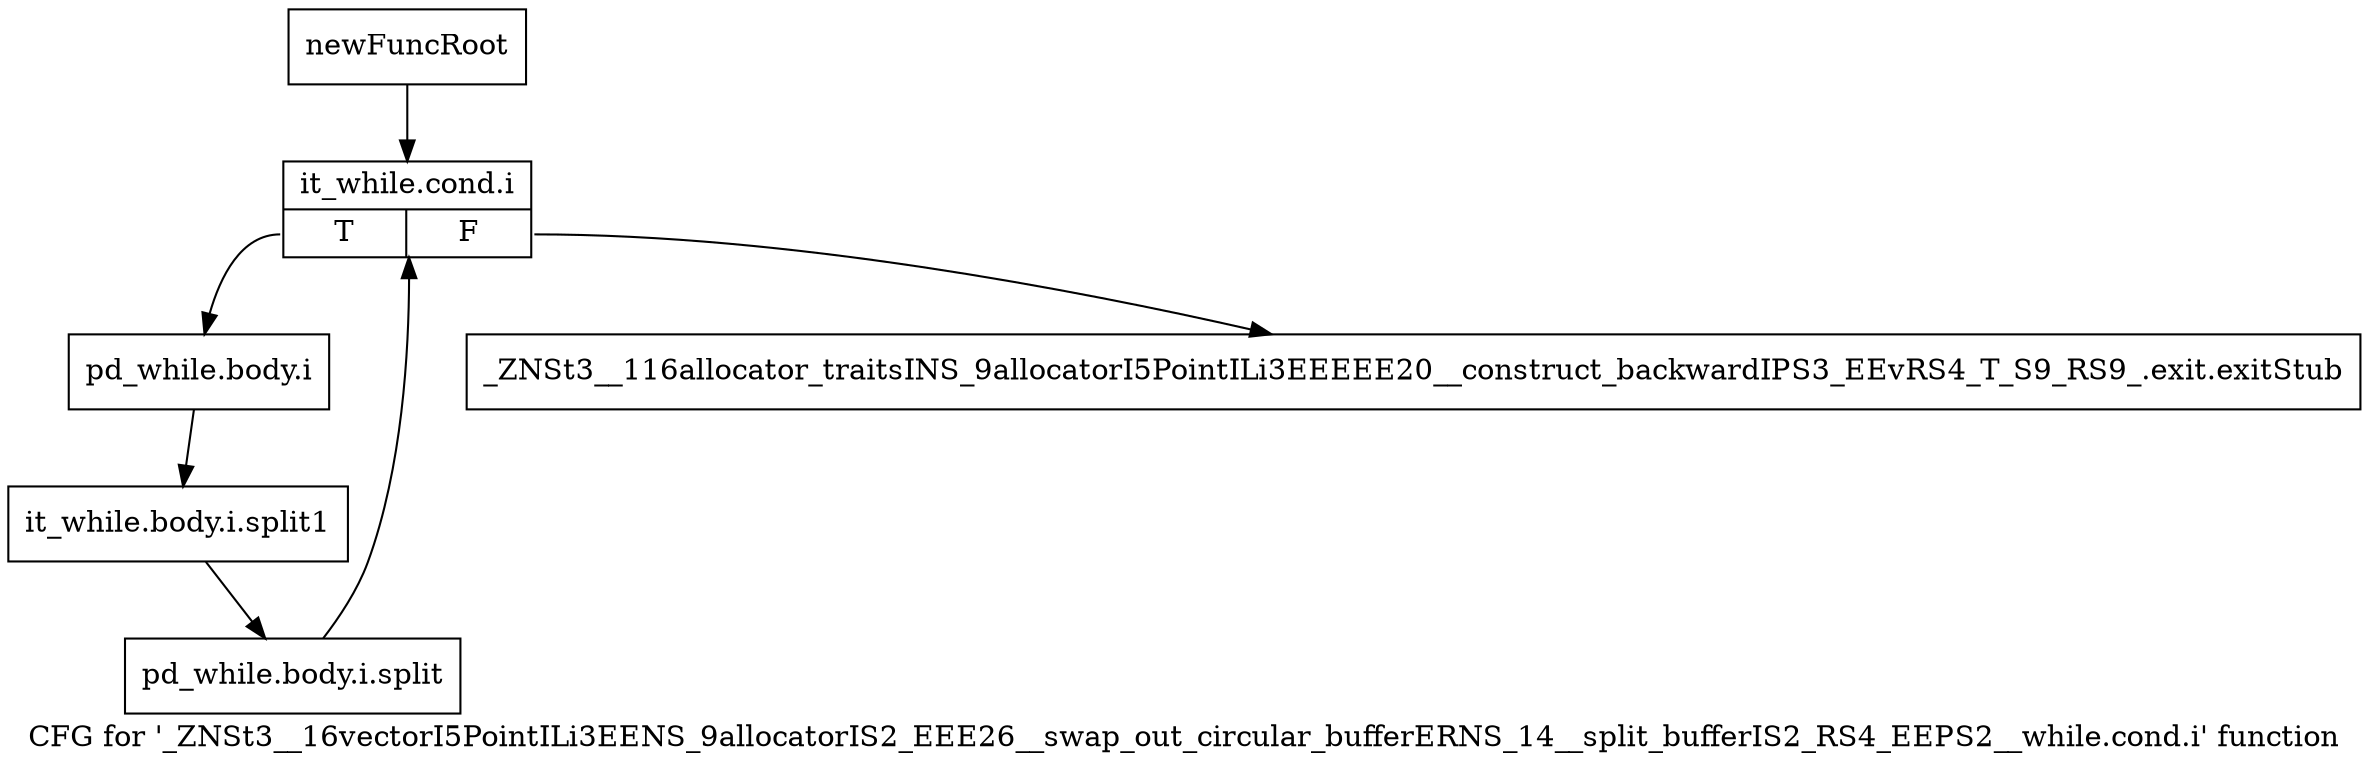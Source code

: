 digraph "CFG for '_ZNSt3__16vectorI5PointILi3EENS_9allocatorIS2_EEE26__swap_out_circular_bufferERNS_14__split_bufferIS2_RS4_EEPS2__while.cond.i' function" {
	label="CFG for '_ZNSt3__16vectorI5PointILi3EENS_9allocatorIS2_EEE26__swap_out_circular_bufferERNS_14__split_bufferIS2_RS4_EEPS2__while.cond.i' function";

	Node0x94b19a0 [shape=record,label="{newFuncRoot}"];
	Node0x94b19a0 -> Node0x94b1a40;
	Node0x94b19f0 [shape=record,label="{_ZNSt3__116allocator_traitsINS_9allocatorI5PointILi3EEEEE20__construct_backwardIPS3_EEvRS4_T_S9_RS9_.exit.exitStub}"];
	Node0x94b1a40 [shape=record,label="{it_while.cond.i|{<s0>T|<s1>F}}"];
	Node0x94b1a40:s0 -> Node0x94b1a90;
	Node0x94b1a40:s1 -> Node0x94b19f0;
	Node0x94b1a90 [shape=record,label="{pd_while.body.i}"];
	Node0x94b1a90 -> Node0xb604cb0;
	Node0xb604cb0 [shape=record,label="{it_while.body.i.split1}"];
	Node0xb604cb0 -> Node0xb649f80;
	Node0xb649f80 [shape=record,label="{pd_while.body.i.split}"];
	Node0xb649f80 -> Node0x94b1a40;
}
